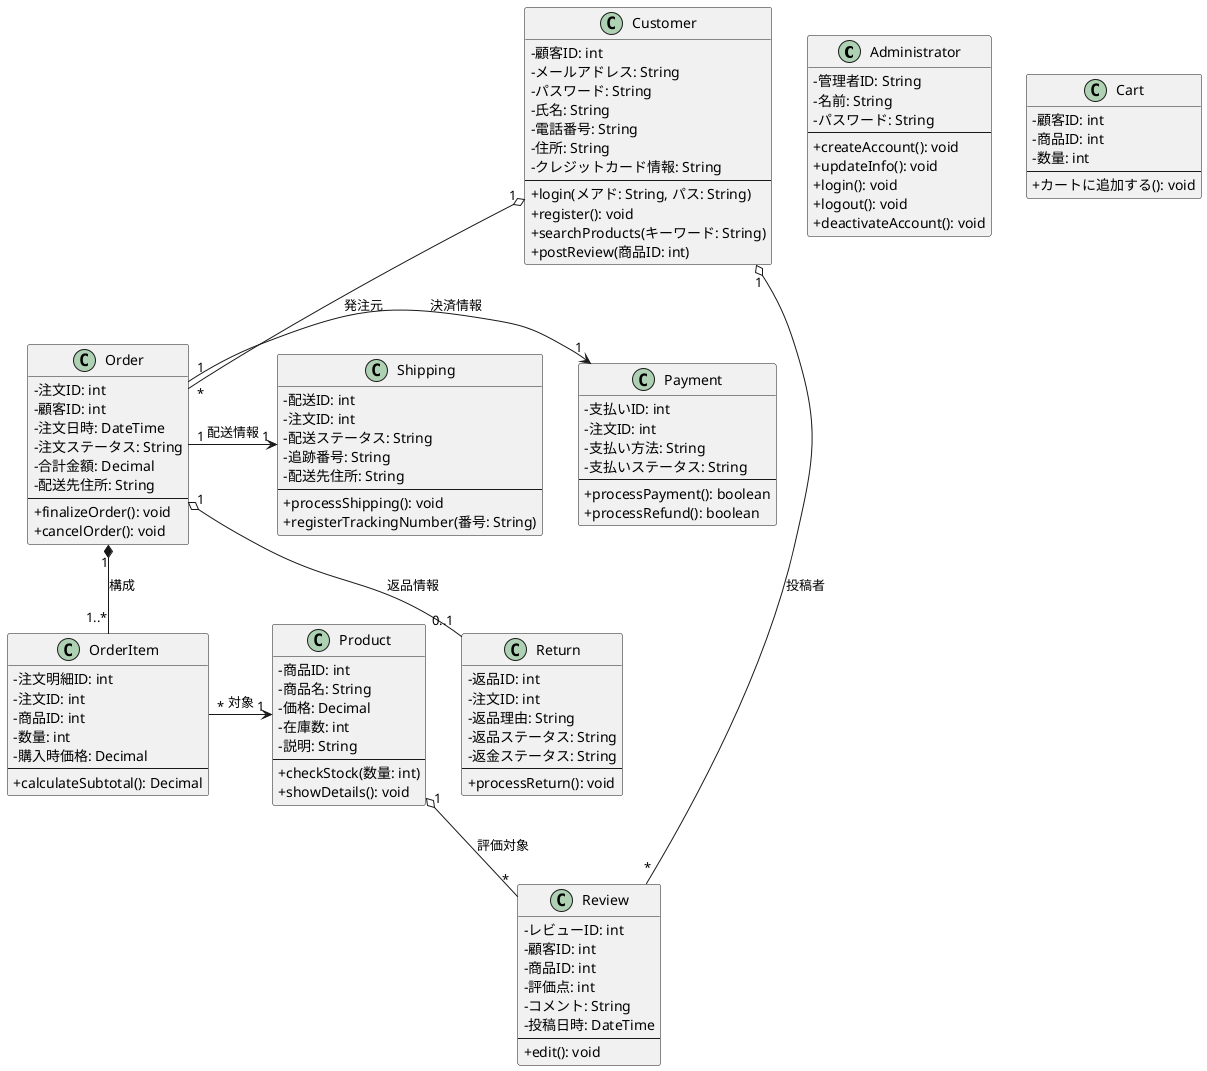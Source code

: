 @startuml .
skinparam handwritten false
skinparam classAttributeIconSize 0
skinparam defaultFontName "メイリオ"

class Administrator {
    - 管理者ID: String
    - 名前: String
    - パスワード: String
    --
    + createAccount(): void
    + updateInfo(): void
    + login(): void
    + logout(): void
    + deactivateAccount(): void
}

class Customer {
    - 顧客ID: int
    - メールアドレス: String
    - パスワード: String
    - 氏名: String
    - 電話番号: String
    - 住所: String
    - クレジットカード情報: String
    --
    + login(メアド: String, パス: String)
    + register(): void
    + searchProducts(キーワード: String)
    + postReview(商品ID: int)
}

class Product {
    - 商品ID: int
    - 商品名: String
    - 価格: Decimal
    - 在庫数: int
    - 説明: String
    --
    + checkStock(数量: int)
    + showDetails(): void
}

class Order {
    - 注文ID: int
    - 顧客ID: int
    - 注文日時: DateTime
    - 注文ステータス: String
    - 合計金額: Decimal
    - 配送先住所: String
    --
    + finalizeOrder(): void
    + cancelOrder(): void
}

class OrderItem {
    - 注文明細ID: int
    - 注文ID: int
    - 商品ID: int
    - 数量: int
    - 購入時価格: Decimal
    --
    + calculateSubtotal(): Decimal
}

class Review {
    - レビューID: int
    - 顧客ID: int
    - 商品ID: int
    - 評価点: int
    - コメント: String
    - 投稿日時: DateTime
    --
    + edit(): void
}

class Payment {
    - 支払いID: int
    - 注文ID: int
    - 支払い方法: String
    - 支払いステータス: String
    --
    + processPayment(): boolean
    + processRefund(): boolean
}

class Shipping {
    - 配送ID: int
    - 注文ID: int
    - 配送ステータス: String
    - 追跡番号: String
    - 配送先住所: String
    --
    + processShipping(): void
    + registerTrackingNumber(番号: String)
}

class Return {
    - 返品ID: int
    - 注文ID: int
    - 返品理由: String
    - 返品ステータス: String
    - 返金ステータス: String
    --
    + processReturn(): void
}

class Cart {
    - 顧客ID: int
    - 商品ID: int
    - 数量: int
    --
    + カートに追加する(): void
}

' ====================================================================
' 関連定義
' ====================================================================

' 顧客 - 注文 (1対多)
Customer "1" o-- "*" Order : 発注元

' 注文 - 注文明細 (1対多/コンポジション)
Order "1" *-- "1..*" OrderItem : 構成

' 注文明細 -> 商品 (多対1/一方向)
OrderItem "*" -> "1" Product : 対象

' 顧客 - レビュー (1対多)
Customer "1" o-- "*" Review : 投稿者

' 商品 - レビュー (1対多)
Product "1" o-- "*" Review : 評価対象

' 注文 -> 支払い (1対1/一方向)
Order "1" -> "1" Payment : 決済情報

' 注文 -> 配送 (1対1/一方向)
Order "1" -> "1" Shipping : 配送情報

' 注文 - 返品 (1対0..1)
Order "1" o-- "0..1" Return : 返品情報

@enduml